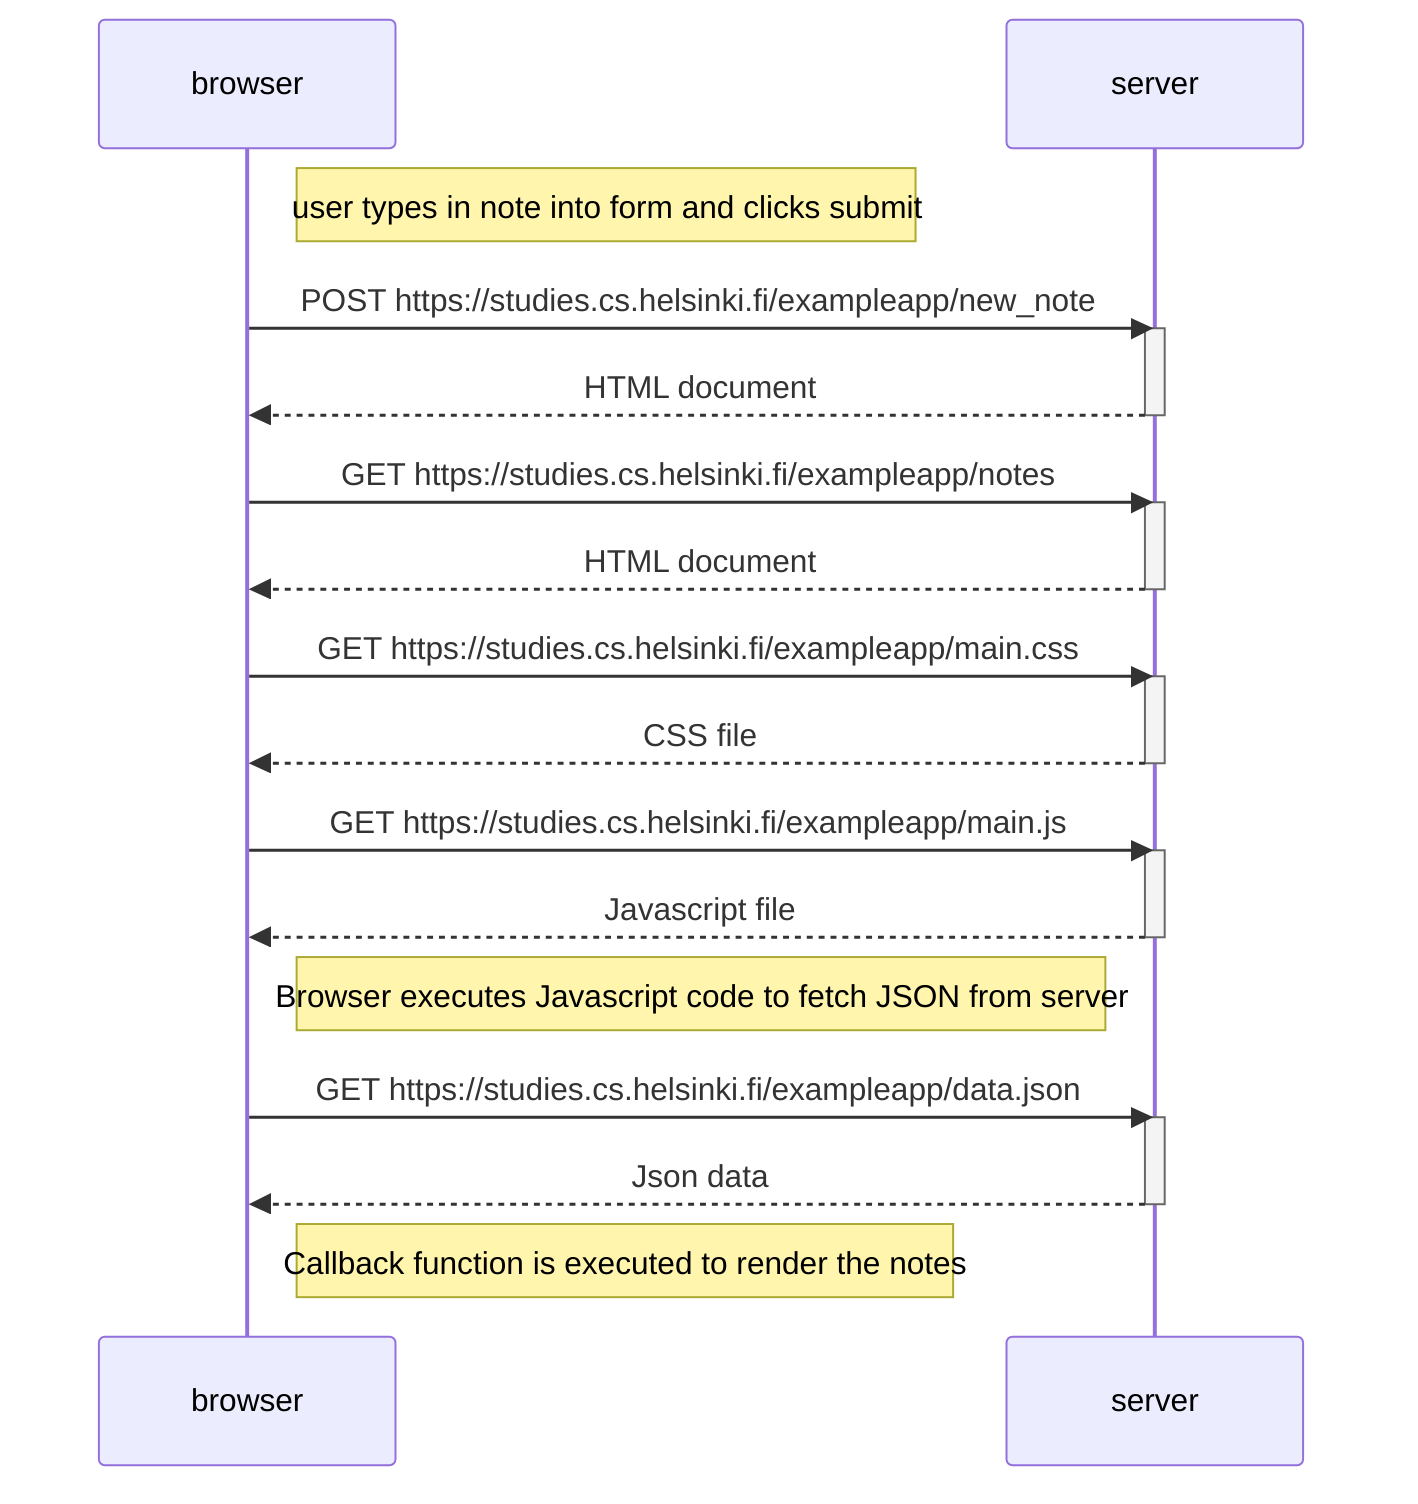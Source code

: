 sequenceDiagram
    participant browser
    participant server

    Note right of browser: user types in note into form and clicks submit
    browser->>server: POST https://studies.cs.helsinki.fi/exampleapp/new_note
    activate server
    server-->>browser: HTML document
    deactivate server

    browser->>server: GET https://studies.cs.helsinki.fi/exampleapp/notes
    activate server
    server-->>browser: HTML document
    deactivate server

    browser->>server: GET https://studies.cs.helsinki.fi/exampleapp/main.css
    activate server
    server-->>browser: CSS file
    deactivate server

    browser->>server: GET https://studies.cs.helsinki.fi/exampleapp/main.js
    activate server
    server-->>browser: Javascript file
    deactivate server
    Note right of browser: Browser executes Javascript code to fetch JSON from server

    browser->>server: GET https://studies.cs.helsinki.fi/exampleapp/data.json
    activate server
    server-->>browser: Json data
    deactivate server

    Note right of browser: Callback function is executed to render the notes